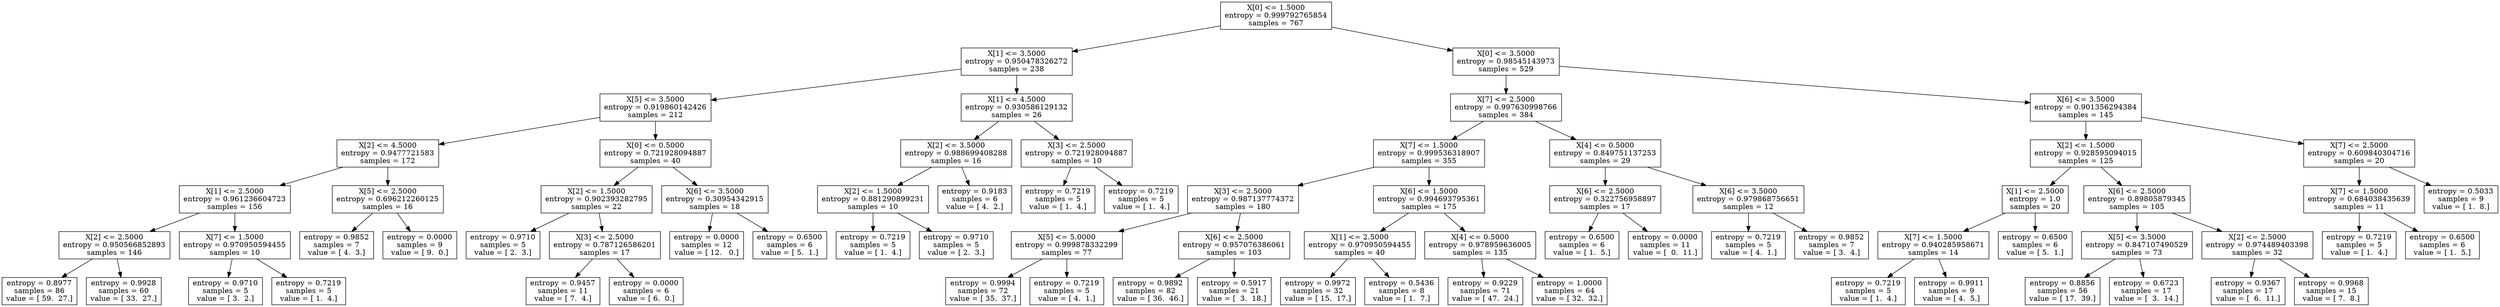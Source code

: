 digraph Tree {
0 [label="X[0] <= 1.5000\nentropy = 0.999792765854\nsamples = 767", shape="box"] ;
1 [label="X[1] <= 3.5000\nentropy = 0.950478326272\nsamples = 238", shape="box"] ;
0 -> 1 ;
2 [label="X[5] <= 3.5000\nentropy = 0.919860142426\nsamples = 212", shape="box"] ;
1 -> 2 ;
3 [label="X[2] <= 4.5000\nentropy = 0.9477721583\nsamples = 172", shape="box"] ;
2 -> 3 ;
4 [label="X[1] <= 2.5000\nentropy = 0.961236604723\nsamples = 156", shape="box"] ;
3 -> 4 ;
5 [label="X[2] <= 2.5000\nentropy = 0.950566852893\nsamples = 146", shape="box"] ;
4 -> 5 ;
6 [label="entropy = 0.8977\nsamples = 86\nvalue = [ 59.  27.]", shape="box"] ;
5 -> 6 ;
7 [label="entropy = 0.9928\nsamples = 60\nvalue = [ 33.  27.]", shape="box"] ;
5 -> 7 ;
8 [label="X[7] <= 1.5000\nentropy = 0.970950594455\nsamples = 10", shape="box"] ;
4 -> 8 ;
9 [label="entropy = 0.9710\nsamples = 5\nvalue = [ 3.  2.]", shape="box"] ;
8 -> 9 ;
10 [label="entropy = 0.7219\nsamples = 5\nvalue = [ 1.  4.]", shape="box"] ;
8 -> 10 ;
11 [label="X[5] <= 2.5000\nentropy = 0.696212260125\nsamples = 16", shape="box"] ;
3 -> 11 ;
12 [label="entropy = 0.9852\nsamples = 7\nvalue = [ 4.  3.]", shape="box"] ;
11 -> 12 ;
13 [label="entropy = 0.0000\nsamples = 9\nvalue = [ 9.  0.]", shape="box"] ;
11 -> 13 ;
14 [label="X[0] <= 0.5000\nentropy = 0.721928094887\nsamples = 40", shape="box"] ;
2 -> 14 ;
15 [label="X[2] <= 1.5000\nentropy = 0.902393282795\nsamples = 22", shape="box"] ;
14 -> 15 ;
16 [label="entropy = 0.9710\nsamples = 5\nvalue = [ 2.  3.]", shape="box"] ;
15 -> 16 ;
17 [label="X[3] <= 2.5000\nentropy = 0.787126586201\nsamples = 17", shape="box"] ;
15 -> 17 ;
18 [label="entropy = 0.9457\nsamples = 11\nvalue = [ 7.  4.]", shape="box"] ;
17 -> 18 ;
19 [label="entropy = 0.0000\nsamples = 6\nvalue = [ 6.  0.]", shape="box"] ;
17 -> 19 ;
20 [label="X[6] <= 3.5000\nentropy = 0.30954342915\nsamples = 18", shape="box"] ;
14 -> 20 ;
21 [label="entropy = 0.0000\nsamples = 12\nvalue = [ 12.   0.]", shape="box"] ;
20 -> 21 ;
22 [label="entropy = 0.6500\nsamples = 6\nvalue = [ 5.  1.]", shape="box"] ;
20 -> 22 ;
23 [label="X[1] <= 4.5000\nentropy = 0.930586129132\nsamples = 26", shape="box"] ;
1 -> 23 ;
24 [label="X[2] <= 3.5000\nentropy = 0.988699408288\nsamples = 16", shape="box"] ;
23 -> 24 ;
25 [label="X[2] <= 1.5000\nentropy = 0.881290899231\nsamples = 10", shape="box"] ;
24 -> 25 ;
26 [label="entropy = 0.7219\nsamples = 5\nvalue = [ 1.  4.]", shape="box"] ;
25 -> 26 ;
27 [label="entropy = 0.9710\nsamples = 5\nvalue = [ 2.  3.]", shape="box"] ;
25 -> 27 ;
28 [label="entropy = 0.9183\nsamples = 6\nvalue = [ 4.  2.]", shape="box"] ;
24 -> 28 ;
29 [label="X[3] <= 2.5000\nentropy = 0.721928094887\nsamples = 10", shape="box"] ;
23 -> 29 ;
30 [label="entropy = 0.7219\nsamples = 5\nvalue = [ 1.  4.]", shape="box"] ;
29 -> 30 ;
31 [label="entropy = 0.7219\nsamples = 5\nvalue = [ 1.  4.]", shape="box"] ;
29 -> 31 ;
32 [label="X[0] <= 3.5000\nentropy = 0.98545143973\nsamples = 529", shape="box"] ;
0 -> 32 ;
33 [label="X[7] <= 2.5000\nentropy = 0.997630998766\nsamples = 384", shape="box"] ;
32 -> 33 ;
34 [label="X[7] <= 1.5000\nentropy = 0.999536318907\nsamples = 355", shape="box"] ;
33 -> 34 ;
35 [label="X[3] <= 2.5000\nentropy = 0.987137774372\nsamples = 180", shape="box"] ;
34 -> 35 ;
36 [label="X[5] <= 5.0000\nentropy = 0.999878332299\nsamples = 77", shape="box"] ;
35 -> 36 ;
37 [label="entropy = 0.9994\nsamples = 72\nvalue = [ 35.  37.]", shape="box"] ;
36 -> 37 ;
38 [label="entropy = 0.7219\nsamples = 5\nvalue = [ 4.  1.]", shape="box"] ;
36 -> 38 ;
39 [label="X[6] <= 2.5000\nentropy = 0.957076386061\nsamples = 103", shape="box"] ;
35 -> 39 ;
40 [label="entropy = 0.9892\nsamples = 82\nvalue = [ 36.  46.]", shape="box"] ;
39 -> 40 ;
41 [label="entropy = 0.5917\nsamples = 21\nvalue = [  3.  18.]", shape="box"] ;
39 -> 41 ;
42 [label="X[6] <= 1.5000\nentropy = 0.994693795361\nsamples = 175", shape="box"] ;
34 -> 42 ;
43 [label="X[1] <= 2.5000\nentropy = 0.970950594455\nsamples = 40", shape="box"] ;
42 -> 43 ;
44 [label="entropy = 0.9972\nsamples = 32\nvalue = [ 15.  17.]", shape="box"] ;
43 -> 44 ;
45 [label="entropy = 0.5436\nsamples = 8\nvalue = [ 1.  7.]", shape="box"] ;
43 -> 45 ;
46 [label="X[4] <= 0.5000\nentropy = 0.978959636005\nsamples = 135", shape="box"] ;
42 -> 46 ;
47 [label="entropy = 0.9229\nsamples = 71\nvalue = [ 47.  24.]", shape="box"] ;
46 -> 47 ;
48 [label="entropy = 1.0000\nsamples = 64\nvalue = [ 32.  32.]", shape="box"] ;
46 -> 48 ;
49 [label="X[4] <= 0.5000\nentropy = 0.849751137253\nsamples = 29", shape="box"] ;
33 -> 49 ;
50 [label="X[6] <= 2.5000\nentropy = 0.322756958897\nsamples = 17", shape="box"] ;
49 -> 50 ;
51 [label="entropy = 0.6500\nsamples = 6\nvalue = [ 1.  5.]", shape="box"] ;
50 -> 51 ;
52 [label="entropy = 0.0000\nsamples = 11\nvalue = [  0.  11.]", shape="box"] ;
50 -> 52 ;
53 [label="X[6] <= 3.5000\nentropy = 0.979868756651\nsamples = 12", shape="box"] ;
49 -> 53 ;
54 [label="entropy = 0.7219\nsamples = 5\nvalue = [ 4.  1.]", shape="box"] ;
53 -> 54 ;
55 [label="entropy = 0.9852\nsamples = 7\nvalue = [ 3.  4.]", shape="box"] ;
53 -> 55 ;
56 [label="X[6] <= 3.5000\nentropy = 0.901356294384\nsamples = 145", shape="box"] ;
32 -> 56 ;
57 [label="X[2] <= 1.5000\nentropy = 0.928595094015\nsamples = 125", shape="box"] ;
56 -> 57 ;
58 [label="X[1] <= 2.5000\nentropy = 1.0\nsamples = 20", shape="box"] ;
57 -> 58 ;
59 [label="X[7] <= 1.5000\nentropy = 0.940285958671\nsamples = 14", shape="box"] ;
58 -> 59 ;
60 [label="entropy = 0.7219\nsamples = 5\nvalue = [ 1.  4.]", shape="box"] ;
59 -> 60 ;
61 [label="entropy = 0.9911\nsamples = 9\nvalue = [ 4.  5.]", shape="box"] ;
59 -> 61 ;
62 [label="entropy = 0.6500\nsamples = 6\nvalue = [ 5.  1.]", shape="box"] ;
58 -> 62 ;
63 [label="X[6] <= 2.5000\nentropy = 0.89805879345\nsamples = 105", shape="box"] ;
57 -> 63 ;
64 [label="X[5] <= 3.5000\nentropy = 0.847107490529\nsamples = 73", shape="box"] ;
63 -> 64 ;
65 [label="entropy = 0.8856\nsamples = 56\nvalue = [ 17.  39.]", shape="box"] ;
64 -> 65 ;
66 [label="entropy = 0.6723\nsamples = 17\nvalue = [  3.  14.]", shape="box"] ;
64 -> 66 ;
67 [label="X[2] <= 2.5000\nentropy = 0.974489403398\nsamples = 32", shape="box"] ;
63 -> 67 ;
68 [label="entropy = 0.9367\nsamples = 17\nvalue = [  6.  11.]", shape="box"] ;
67 -> 68 ;
69 [label="entropy = 0.9968\nsamples = 15\nvalue = [ 7.  8.]", shape="box"] ;
67 -> 69 ;
70 [label="X[7] <= 2.5000\nentropy = 0.609840304716\nsamples = 20", shape="box"] ;
56 -> 70 ;
71 [label="X[7] <= 1.5000\nentropy = 0.684038435639\nsamples = 11", shape="box"] ;
70 -> 71 ;
72 [label="entropy = 0.7219\nsamples = 5\nvalue = [ 1.  4.]", shape="box"] ;
71 -> 72 ;
73 [label="entropy = 0.6500\nsamples = 6\nvalue = [ 1.  5.]", shape="box"] ;
71 -> 73 ;
74 [label="entropy = 0.5033\nsamples = 9\nvalue = [ 1.  8.]", shape="box"] ;
70 -> 74 ;
}